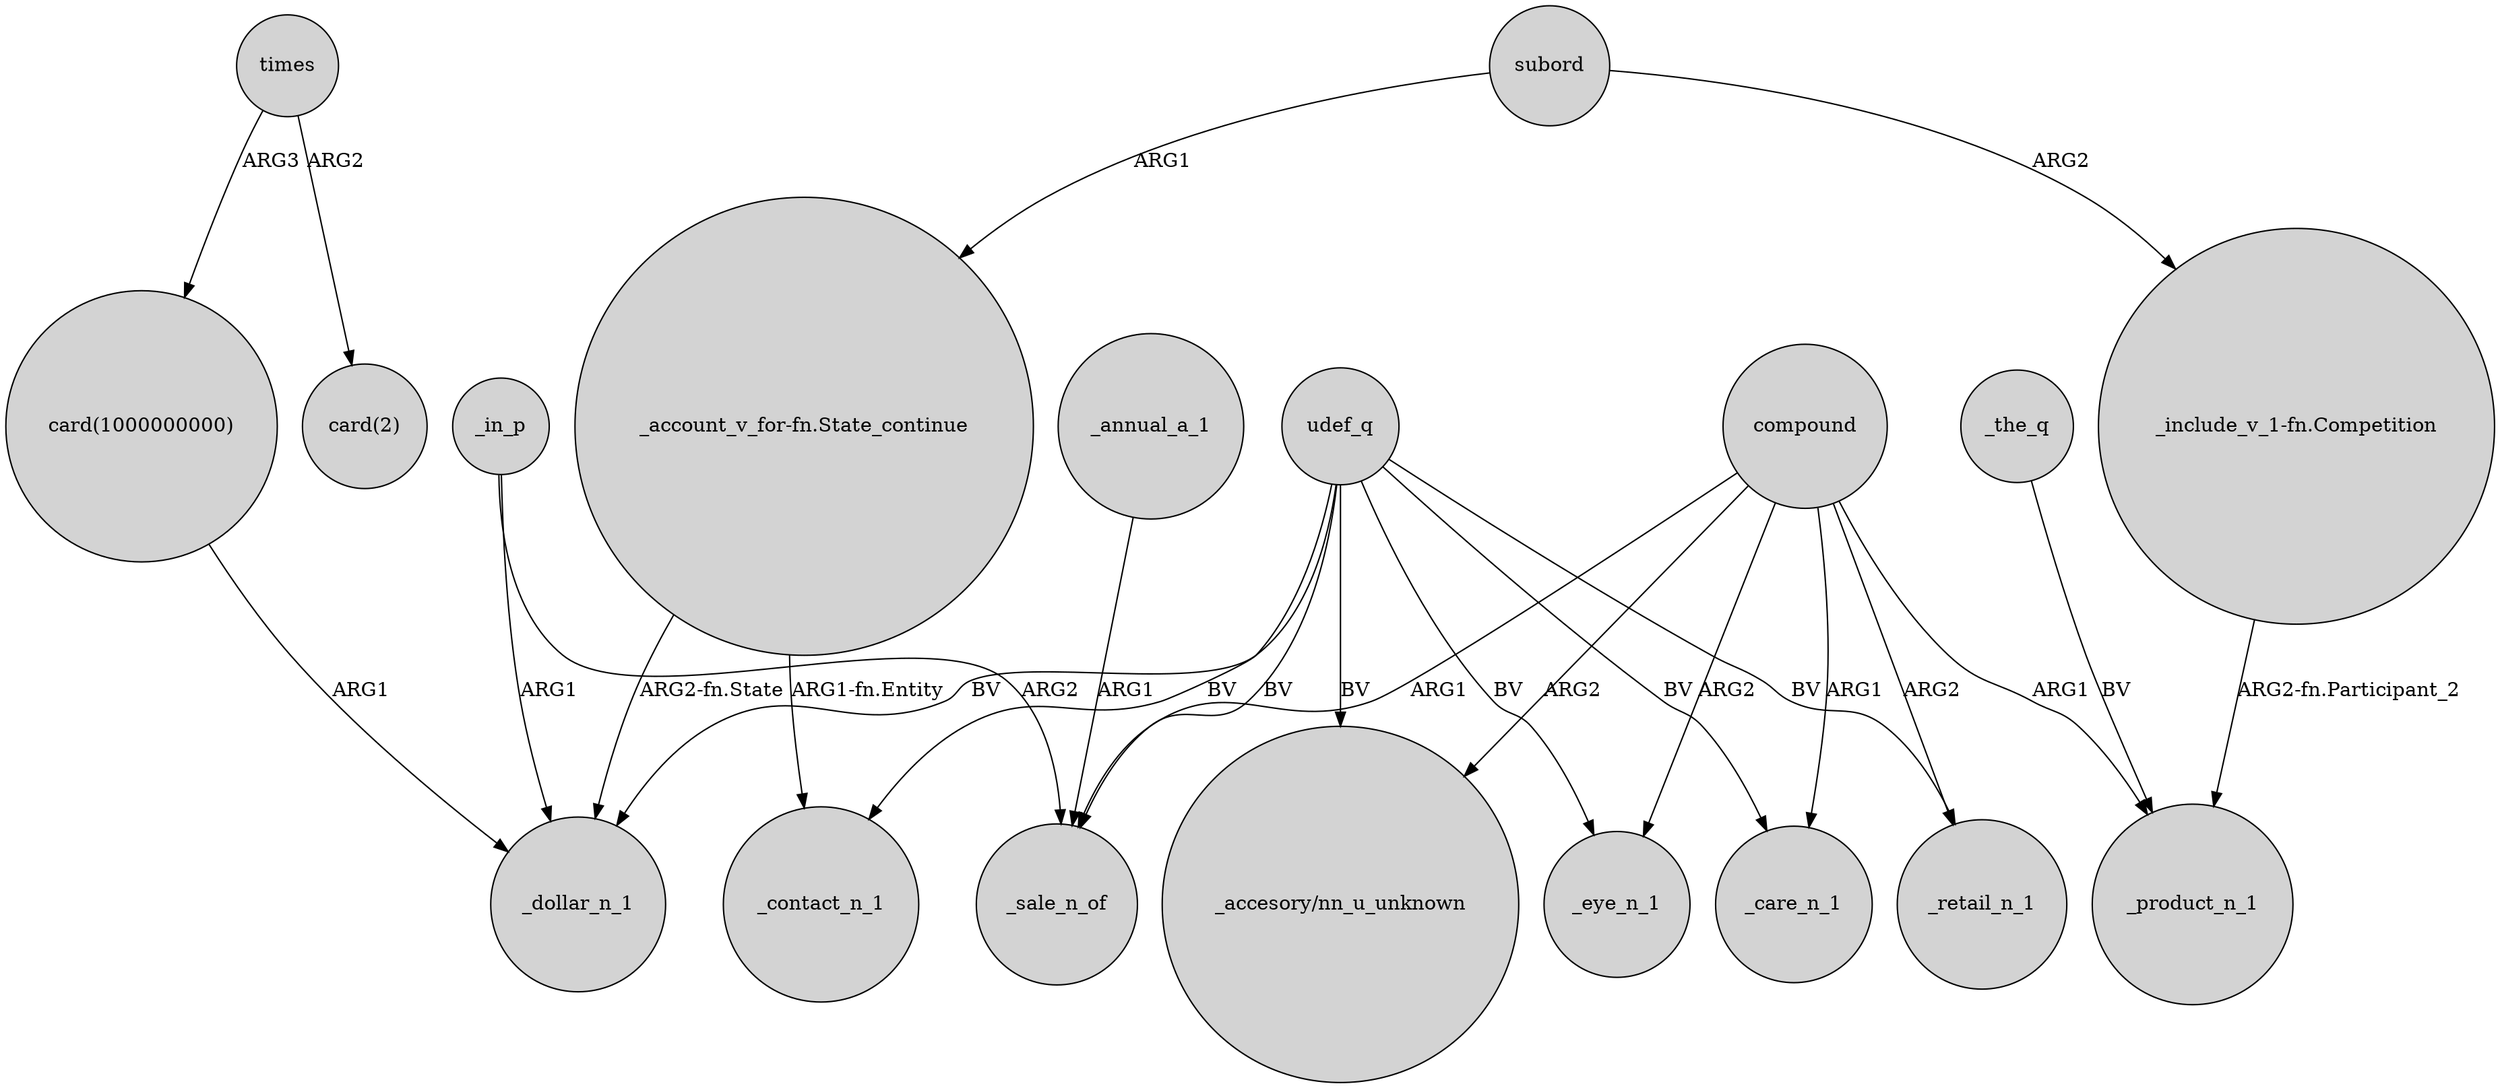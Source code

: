 digraph {
	node [shape=circle style=filled]
	"card(1000000000)" -> _dollar_n_1 [label=ARG1]
	udef_q -> _eye_n_1 [label=BV]
	compound -> _eye_n_1 [label=ARG2]
	"_account_v_for-fn.State_continue" -> _contact_n_1 [label="ARG1-fn.Entity"]
	_in_p -> _sale_n_of [label=ARG2]
	udef_q -> _care_n_1 [label=BV]
	"_account_v_for-fn.State_continue" -> _dollar_n_1 [label="ARG2-fn.State"]
	udef_q -> _sale_n_of [label=BV]
	_the_q -> _product_n_1 [label=BV]
	times -> "card(1000000000)" [label=ARG3]
	compound -> _retail_n_1 [label=ARG2]
	"_include_v_1-fn.Competition" -> _product_n_1 [label="ARG2-fn.Participant_2"]
	_annual_a_1 -> _sale_n_of [label=ARG1]
	udef_q -> "_accesory/nn_u_unknown" [label=BV]
	_in_p -> _dollar_n_1 [label=ARG1]
	udef_q -> _retail_n_1 [label=BV]
	compound -> _care_n_1 [label=ARG1]
	udef_q -> _dollar_n_1 [label=BV]
	udef_q -> _contact_n_1 [label=BV]
	subord -> "_include_v_1-fn.Competition" [label=ARG2]
	subord -> "_account_v_for-fn.State_continue" [label=ARG1]
	compound -> _product_n_1 [label=ARG1]
	compound -> "_accesory/nn_u_unknown" [label=ARG2]
	compound -> _sale_n_of [label=ARG1]
	times -> "card(2)" [label=ARG2]
}
